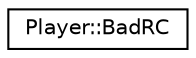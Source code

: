 digraph "Graphical Class Hierarchy"
{
 // LATEX_PDF_SIZE
  edge [fontname="Helvetica",fontsize="10",labelfontname="Helvetica",labelfontsize="10"];
  node [fontname="Helvetica",fontsize="10",shape=record];
  rankdir="LR";
  Node0 [label="Player::BadRC",height=0.2,width=0.4,color="black", fillcolor="white", style="filled",URL="$class_player_1_1_bad_r_c.html",tooltip=" "];
}
